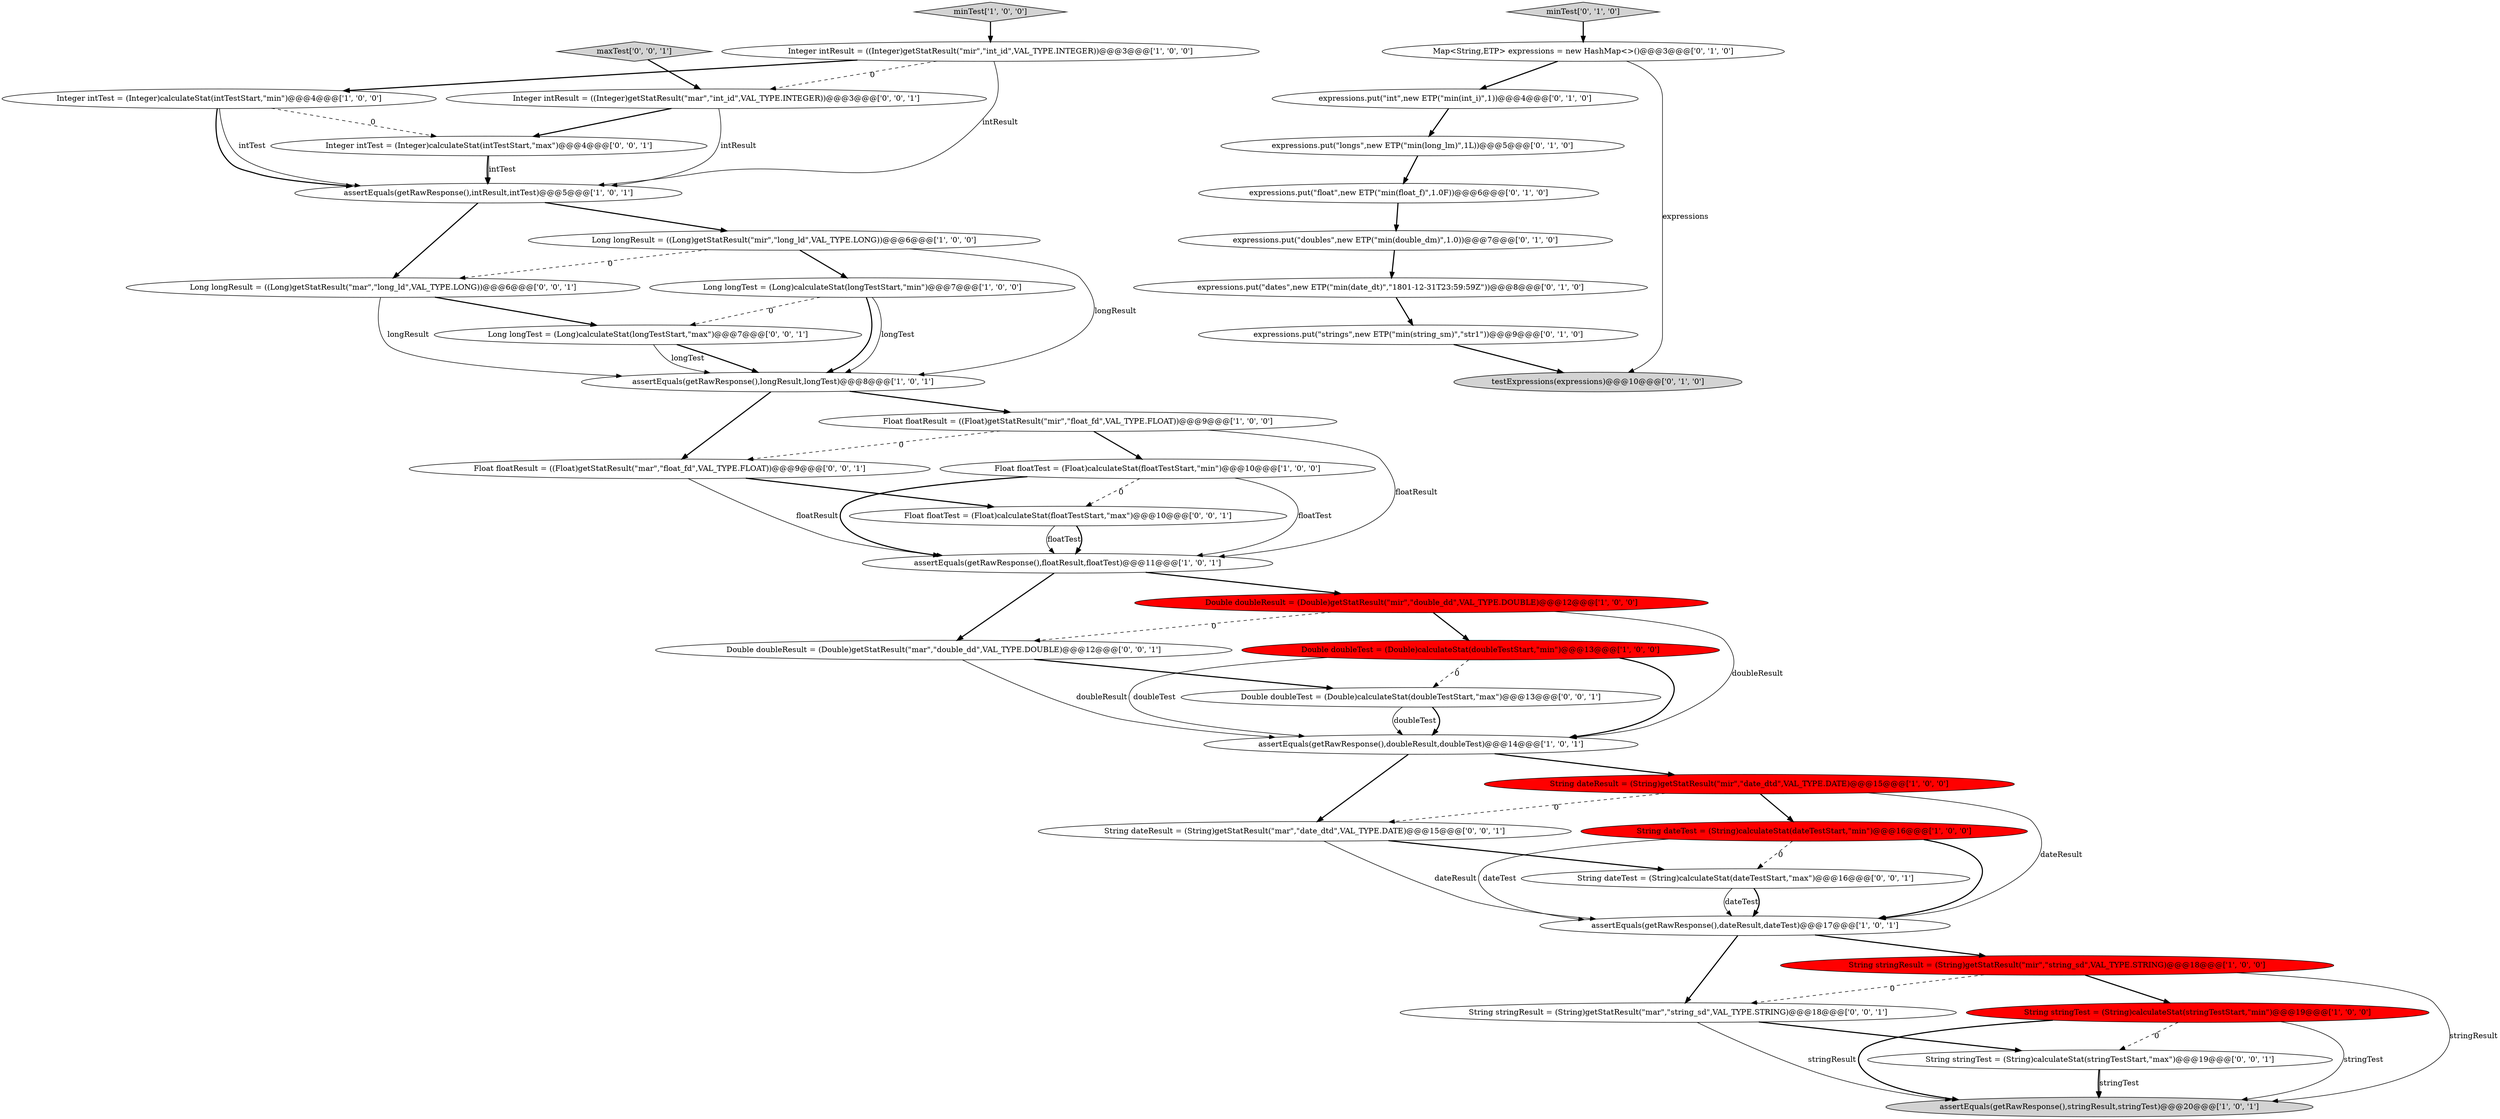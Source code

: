 digraph {
15 [style = filled, label = "Long longTest = (Long)calculateStat(longTestStart,\"min\")@@@7@@@['1', '0', '0']", fillcolor = white, shape = ellipse image = "AAA0AAABBB1BBB"];
32 [style = filled, label = "String dateResult = (String)getStatResult(\"mar\",\"date_dtd\",VAL_TYPE.DATE)@@@15@@@['0', '0', '1']", fillcolor = white, shape = ellipse image = "AAA0AAABBB3BBB"];
19 [style = filled, label = "expressions.put(\"strings\",new ETP(\"min(string_sm)\",\"str1\"))@@@9@@@['0', '1', '0']", fillcolor = white, shape = ellipse image = "AAA0AAABBB2BBB"];
31 [style = filled, label = "Double doubleTest = (Double)calculateStat(doubleTestStart,\"max\")@@@13@@@['0', '0', '1']", fillcolor = white, shape = ellipse image = "AAA0AAABBB3BBB"];
35 [style = filled, label = "String dateTest = (String)calculateStat(dateTestStart,\"max\")@@@16@@@['0', '0', '1']", fillcolor = white, shape = ellipse image = "AAA0AAABBB3BBB"];
20 [style = filled, label = "expressions.put(\"int\",new ETP(\"min(int_i)\",1))@@@4@@@['0', '1', '0']", fillcolor = white, shape = ellipse image = "AAA0AAABBB2BBB"];
5 [style = filled, label = "String dateTest = (String)calculateStat(dateTestStart,\"min\")@@@16@@@['1', '0', '0']", fillcolor = red, shape = ellipse image = "AAA1AAABBB1BBB"];
26 [style = filled, label = "expressions.put(\"longs\",new ETP(\"min(long_lm)\",1L))@@@5@@@['0', '1', '0']", fillcolor = white, shape = ellipse image = "AAA0AAABBB2BBB"];
2 [style = filled, label = "Float floatResult = ((Float)getStatResult(\"mir\",\"float_fd\",VAL_TYPE.FLOAT))@@@9@@@['1', '0', '0']", fillcolor = white, shape = ellipse image = "AAA0AAABBB1BBB"];
16 [style = filled, label = "Float floatTest = (Float)calculateStat(floatTestStart,\"min\")@@@10@@@['1', '0', '0']", fillcolor = white, shape = ellipse image = "AAA0AAABBB1BBB"];
8 [style = filled, label = "assertEquals(getRawResponse(),intResult,intTest)@@@5@@@['1', '0', '1']", fillcolor = white, shape = ellipse image = "AAA0AAABBB1BBB"];
28 [style = filled, label = "Long longResult = ((Long)getStatResult(\"mar\",\"long_ld\",VAL_TYPE.LONG))@@@6@@@['0', '0', '1']", fillcolor = white, shape = ellipse image = "AAA0AAABBB3BBB"];
37 [style = filled, label = "String stringTest = (String)calculateStat(stringTestStart,\"max\")@@@19@@@['0', '0', '1']", fillcolor = white, shape = ellipse image = "AAA0AAABBB3BBB"];
7 [style = filled, label = "assertEquals(getRawResponse(),stringResult,stringTest)@@@20@@@['1', '0', '1']", fillcolor = lightgray, shape = ellipse image = "AAA0AAABBB1BBB"];
18 [style = filled, label = "minTest['1', '0', '0']", fillcolor = lightgray, shape = diamond image = "AAA0AAABBB1BBB"];
4 [style = filled, label = "Double doubleTest = (Double)calculateStat(doubleTestStart,\"min\")@@@13@@@['1', '0', '0']", fillcolor = red, shape = ellipse image = "AAA1AAABBB1BBB"];
24 [style = filled, label = "Map<String,ETP> expressions = new HashMap<>()@@@3@@@['0', '1', '0']", fillcolor = white, shape = ellipse image = "AAA0AAABBB2BBB"];
0 [style = filled, label = "Long longResult = ((Long)getStatResult(\"mir\",\"long_ld\",VAL_TYPE.LONG))@@@6@@@['1', '0', '0']", fillcolor = white, shape = ellipse image = "AAA0AAABBB1BBB"];
23 [style = filled, label = "expressions.put(\"float\",new ETP(\"min(float_f)\",1.0F))@@@6@@@['0', '1', '0']", fillcolor = white, shape = ellipse image = "AAA0AAABBB2BBB"];
6 [style = filled, label = "String stringResult = (String)getStatResult(\"mir\",\"string_sd\",VAL_TYPE.STRING)@@@18@@@['1', '0', '0']", fillcolor = red, shape = ellipse image = "AAA1AAABBB1BBB"];
39 [style = filled, label = "Float floatTest = (Float)calculateStat(floatTestStart,\"max\")@@@10@@@['0', '0', '1']", fillcolor = white, shape = ellipse image = "AAA0AAABBB3BBB"];
12 [style = filled, label = "assertEquals(getRawResponse(),dateResult,dateTest)@@@17@@@['1', '0', '1']", fillcolor = white, shape = ellipse image = "AAA0AAABBB1BBB"];
38 [style = filled, label = "Integer intResult = ((Integer)getStatResult(\"mar\",\"int_id\",VAL_TYPE.INTEGER))@@@3@@@['0', '0', '1']", fillcolor = white, shape = ellipse image = "AAA0AAABBB3BBB"];
10 [style = filled, label = "Integer intResult = ((Integer)getStatResult(\"mir\",\"int_id\",VAL_TYPE.INTEGER))@@@3@@@['1', '0', '0']", fillcolor = white, shape = ellipse image = "AAA0AAABBB1BBB"];
27 [style = filled, label = "expressions.put(\"doubles\",new ETP(\"min(double_dm)\",1.0))@@@7@@@['0', '1', '0']", fillcolor = white, shape = ellipse image = "AAA0AAABBB2BBB"];
34 [style = filled, label = "Long longTest = (Long)calculateStat(longTestStart,\"max\")@@@7@@@['0', '0', '1']", fillcolor = white, shape = ellipse image = "AAA0AAABBB3BBB"];
14 [style = filled, label = "Double doubleResult = (Double)getStatResult(\"mir\",\"double_dd\",VAL_TYPE.DOUBLE)@@@12@@@['1', '0', '0']", fillcolor = red, shape = ellipse image = "AAA1AAABBB1BBB"];
29 [style = filled, label = "Integer intTest = (Integer)calculateStat(intTestStart,\"max\")@@@4@@@['0', '0', '1']", fillcolor = white, shape = ellipse image = "AAA0AAABBB3BBB"];
9 [style = filled, label = "Integer intTest = (Integer)calculateStat(intTestStart,\"min\")@@@4@@@['1', '0', '0']", fillcolor = white, shape = ellipse image = "AAA0AAABBB1BBB"];
1 [style = filled, label = "assertEquals(getRawResponse(),doubleResult,doubleTest)@@@14@@@['1', '0', '1']", fillcolor = white, shape = ellipse image = "AAA0AAABBB1BBB"];
21 [style = filled, label = "testExpressions(expressions)@@@10@@@['0', '1', '0']", fillcolor = lightgray, shape = ellipse image = "AAA0AAABBB2BBB"];
13 [style = filled, label = "String stringTest = (String)calculateStat(stringTestStart,\"min\")@@@19@@@['1', '0', '0']", fillcolor = red, shape = ellipse image = "AAA1AAABBB1BBB"];
3 [style = filled, label = "assertEquals(getRawResponse(),longResult,longTest)@@@8@@@['1', '0', '1']", fillcolor = white, shape = ellipse image = "AAA0AAABBB1BBB"];
30 [style = filled, label = "maxTest['0', '0', '1']", fillcolor = lightgray, shape = diamond image = "AAA0AAABBB3BBB"];
17 [style = filled, label = "assertEquals(getRawResponse(),floatResult,floatTest)@@@11@@@['1', '0', '1']", fillcolor = white, shape = ellipse image = "AAA0AAABBB1BBB"];
22 [style = filled, label = "minTest['0', '1', '0']", fillcolor = lightgray, shape = diamond image = "AAA0AAABBB2BBB"];
11 [style = filled, label = "String dateResult = (String)getStatResult(\"mir\",\"date_dtd\",VAL_TYPE.DATE)@@@15@@@['1', '0', '0']", fillcolor = red, shape = ellipse image = "AAA1AAABBB1BBB"];
33 [style = filled, label = "Float floatResult = ((Float)getStatResult(\"mar\",\"float_fd\",VAL_TYPE.FLOAT))@@@9@@@['0', '0', '1']", fillcolor = white, shape = ellipse image = "AAA0AAABBB3BBB"];
36 [style = filled, label = "String stringResult = (String)getStatResult(\"mar\",\"string_sd\",VAL_TYPE.STRING)@@@18@@@['0', '0', '1']", fillcolor = white, shape = ellipse image = "AAA0AAABBB3BBB"];
40 [style = filled, label = "Double doubleResult = (Double)getStatResult(\"mar\",\"double_dd\",VAL_TYPE.DOUBLE)@@@12@@@['0', '0', '1']", fillcolor = white, shape = ellipse image = "AAA0AAABBB3BBB"];
25 [style = filled, label = "expressions.put(\"dates\",new ETP(\"min(date_dt)\",\"1801-12-31T23:59:59Z\"))@@@8@@@['0', '1', '0']", fillcolor = white, shape = ellipse image = "AAA0AAABBB2BBB"];
38->8 [style = solid, label="intResult"];
6->7 [style = solid, label="stringResult"];
32->35 [style = bold, label=""];
11->32 [style = dashed, label="0"];
29->8 [style = bold, label=""];
8->28 [style = bold, label=""];
30->38 [style = bold, label=""];
13->37 [style = dashed, label="0"];
15->34 [style = dashed, label="0"];
9->8 [style = solid, label="intTest"];
23->27 [style = bold, label=""];
28->34 [style = bold, label=""];
40->1 [style = solid, label="doubleResult"];
20->26 [style = bold, label=""];
38->29 [style = bold, label=""];
10->38 [style = dashed, label="0"];
12->36 [style = bold, label=""];
16->17 [style = solid, label="floatTest"];
17->40 [style = bold, label=""];
33->17 [style = solid, label="floatResult"];
4->31 [style = dashed, label="0"];
10->8 [style = solid, label="intResult"];
11->12 [style = solid, label="dateResult"];
3->33 [style = bold, label=""];
16->17 [style = bold, label=""];
31->1 [style = bold, label=""];
4->1 [style = solid, label="doubleTest"];
28->3 [style = solid, label="longResult"];
9->8 [style = bold, label=""];
15->3 [style = bold, label=""];
12->6 [style = bold, label=""];
29->8 [style = solid, label="intTest"];
0->28 [style = dashed, label="0"];
37->7 [style = solid, label="stringTest"];
0->15 [style = bold, label=""];
37->7 [style = bold, label=""];
14->1 [style = solid, label="doubleResult"];
1->11 [style = bold, label=""];
24->20 [style = bold, label=""];
8->0 [style = bold, label=""];
13->7 [style = solid, label="stringTest"];
39->17 [style = solid, label="floatTest"];
36->7 [style = solid, label="stringResult"];
11->5 [style = bold, label=""];
0->3 [style = solid, label="longResult"];
2->17 [style = solid, label="floatResult"];
9->29 [style = dashed, label="0"];
33->39 [style = bold, label=""];
3->2 [style = bold, label=""];
18->10 [style = bold, label=""];
5->12 [style = bold, label=""];
34->3 [style = bold, label=""];
17->14 [style = bold, label=""];
39->17 [style = bold, label=""];
13->7 [style = bold, label=""];
15->3 [style = solid, label="longTest"];
5->12 [style = solid, label="dateTest"];
6->13 [style = bold, label=""];
26->23 [style = bold, label=""];
32->12 [style = solid, label="dateResult"];
35->12 [style = solid, label="dateTest"];
5->35 [style = dashed, label="0"];
25->19 [style = bold, label=""];
6->36 [style = dashed, label="0"];
1->32 [style = bold, label=""];
34->3 [style = solid, label="longTest"];
24->21 [style = solid, label="expressions"];
10->9 [style = bold, label=""];
4->1 [style = bold, label=""];
19->21 [style = bold, label=""];
40->31 [style = bold, label=""];
22->24 [style = bold, label=""];
36->37 [style = bold, label=""];
2->33 [style = dashed, label="0"];
27->25 [style = bold, label=""];
14->40 [style = dashed, label="0"];
35->12 [style = bold, label=""];
31->1 [style = solid, label="doubleTest"];
16->39 [style = dashed, label="0"];
14->4 [style = bold, label=""];
2->16 [style = bold, label=""];
}
